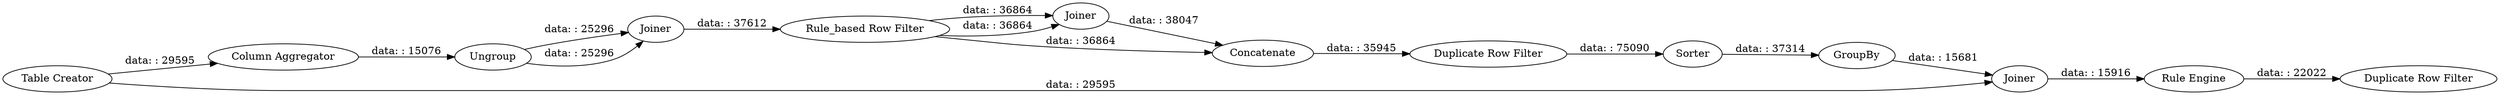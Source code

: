 digraph {
	"6869766097598588920_12" [label=Sorter]
	"6869766097598588920_9" [label=GroupBy]
	"6869766097598588920_13" [label="Duplicate Row Filter"]
	"6869766097598588920_8" [label="Duplicate Row Filter"]
	"6869766097598588920_3" [label=Ungroup]
	"6869766097598588920_1" [label="Table Creator"]
	"6869766097598588920_4" [label=Joiner]
	"6869766097598588920_2" [label="Column Aggregator"]
	"6869766097598588920_6" [label=Joiner]
	"6869766097598588920_5" [label="Rule_based Row Filter"]
	"6869766097598588920_11" [label="Rule Engine"]
	"6869766097598588920_7" [label=Concatenate]
	"6869766097598588920_10" [label=Joiner]
	"6869766097598588920_1" -> "6869766097598588920_10" [label="data: : 29595"]
	"6869766097598588920_5" -> "6869766097598588920_6" [label="data: : 36864"]
	"6869766097598588920_5" -> "6869766097598588920_7" [label="data: : 36864"]
	"6869766097598588920_9" -> "6869766097598588920_10" [label="data: : 15681"]
	"6869766097598588920_5" -> "6869766097598588920_6" [label="data: : 36864"]
	"6869766097598588920_3" -> "6869766097598588920_4" [label="data: : 25296"]
	"6869766097598588920_10" -> "6869766097598588920_11" [label="data: : 15916"]
	"6869766097598588920_7" -> "6869766097598588920_8" [label="data: : 35945"]
	"6869766097598588920_3" -> "6869766097598588920_4" [label="data: : 25296"]
	"6869766097598588920_6" -> "6869766097598588920_7" [label="data: : 38047"]
	"6869766097598588920_8" -> "6869766097598588920_12" [label="data: : 75090"]
	"6869766097598588920_4" -> "6869766097598588920_5" [label="data: : 37612"]
	"6869766097598588920_1" -> "6869766097598588920_2" [label="data: : 29595"]
	"6869766097598588920_11" -> "6869766097598588920_13" [label="data: : 22022"]
	"6869766097598588920_2" -> "6869766097598588920_3" [label="data: : 15076"]
	"6869766097598588920_12" -> "6869766097598588920_9" [label="data: : 37314"]
	rankdir=LR
}
